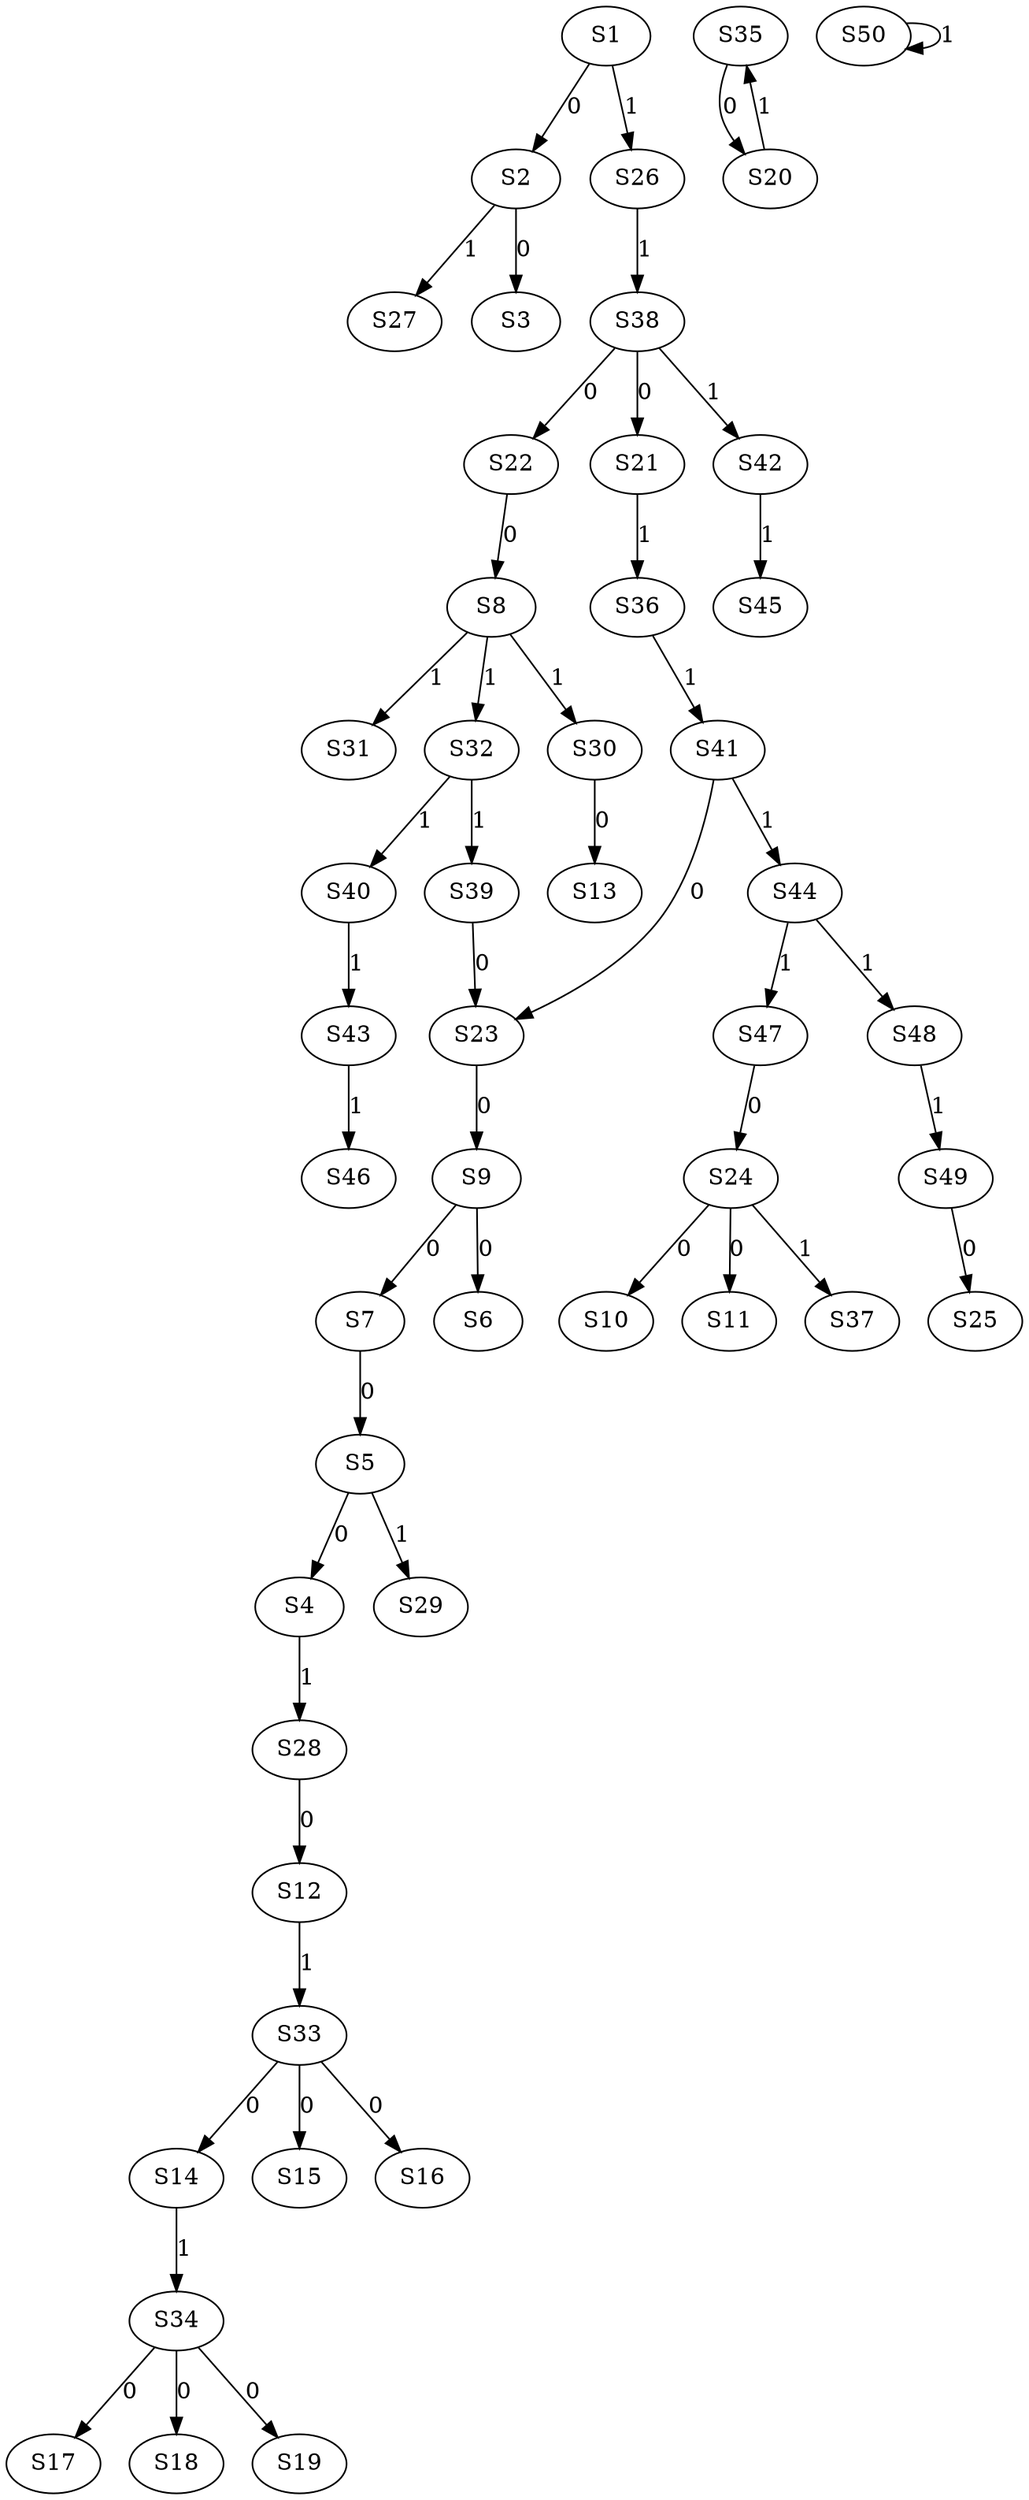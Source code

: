 strict digraph {
	S1 -> S2 [ label = 0 ];
	S2 -> S3 [ label = 0 ];
	S5 -> S4 [ label = 0 ];
	S7 -> S5 [ label = 0 ];
	S9 -> S6 [ label = 0 ];
	S9 -> S7 [ label = 0 ];
	S22 -> S8 [ label = 0 ];
	S23 -> S9 [ label = 0 ];
	S24 -> S10 [ label = 0 ];
	S24 -> S11 [ label = 0 ];
	S28 -> S12 [ label = 0 ];
	S30 -> S13 [ label = 0 ];
	S33 -> S14 [ label = 0 ];
	S33 -> S15 [ label = 0 ];
	S33 -> S16 [ label = 0 ];
	S34 -> S17 [ label = 0 ];
	S34 -> S18 [ label = 0 ];
	S34 -> S19 [ label = 0 ];
	S35 -> S20 [ label = 0 ];
	S38 -> S21 [ label = 0 ];
	S38 -> S22 [ label = 0 ];
	S41 -> S23 [ label = 0 ];
	S47 -> S24 [ label = 0 ];
	S49 -> S25 [ label = 0 ];
	S1 -> S26 [ label = 1 ];
	S2 -> S27 [ label = 1 ];
	S4 -> S28 [ label = 1 ];
	S5 -> S29 [ label = 1 ];
	S8 -> S30 [ label = 1 ];
	S8 -> S31 [ label = 1 ];
	S8 -> S32 [ label = 1 ];
	S12 -> S33 [ label = 1 ];
	S14 -> S34 [ label = 1 ];
	S20 -> S35 [ label = 1 ];
	S21 -> S36 [ label = 1 ];
	S24 -> S37 [ label = 1 ];
	S26 -> S38 [ label = 1 ];
	S32 -> S39 [ label = 1 ];
	S32 -> S40 [ label = 1 ];
	S36 -> S41 [ label = 1 ];
	S38 -> S42 [ label = 1 ];
	S40 -> S43 [ label = 1 ];
	S41 -> S44 [ label = 1 ];
	S42 -> S45 [ label = 1 ];
	S43 -> S46 [ label = 1 ];
	S44 -> S47 [ label = 1 ];
	S44 -> S48 [ label = 1 ];
	S48 -> S49 [ label = 1 ];
	S50 -> S50 [ label = 1 ];
	S39 -> S23 [ label = 0 ];
}